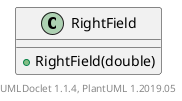 @startuml

    class RightField [[RightField.html]] {
        +RightField(double)
    }


    center footer UMLDoclet 1.1.4, PlantUML 1.2019.05
@enduml
